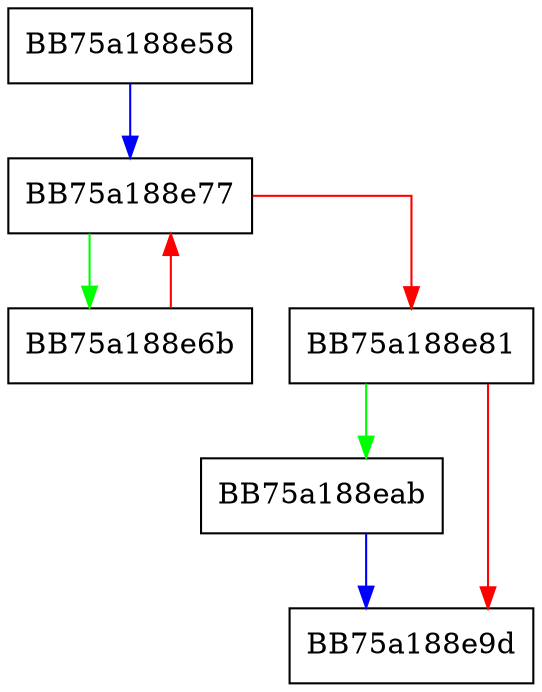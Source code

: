 digraph IsPathNotFoundEnabled {
  node [shape="box"];
  graph [splines=ortho];
  BB75a188e58 -> BB75a188e77 [color="blue"];
  BB75a188e6b -> BB75a188e77 [color="red"];
  BB75a188e77 -> BB75a188e6b [color="green"];
  BB75a188e77 -> BB75a188e81 [color="red"];
  BB75a188e81 -> BB75a188eab [color="green"];
  BB75a188e81 -> BB75a188e9d [color="red"];
  BB75a188eab -> BB75a188e9d [color="blue"];
}